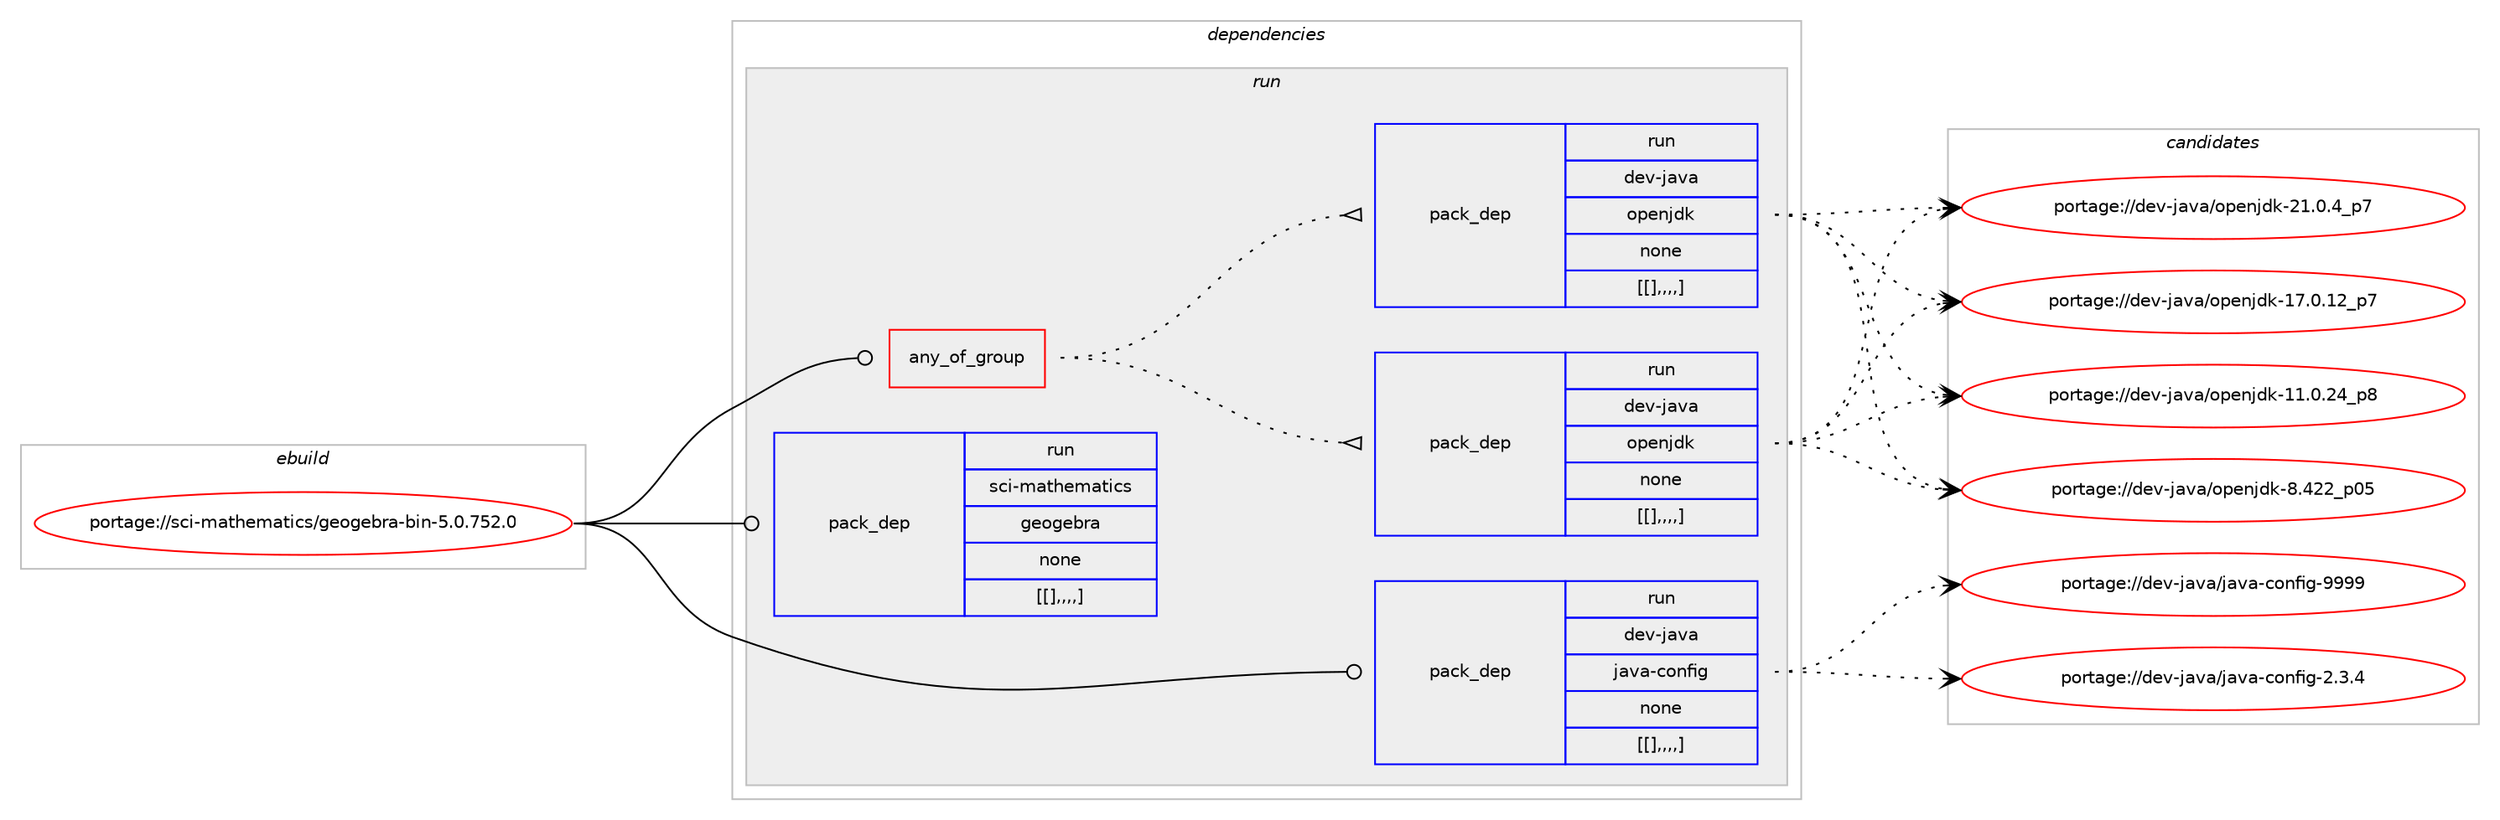 digraph prolog {

# *************
# Graph options
# *************

newrank=true;
concentrate=true;
compound=true;
graph [rankdir=LR,fontname=Helvetica,fontsize=10,ranksep=1.5];#, ranksep=2.5, nodesep=0.2];
edge  [arrowhead=vee];
node  [fontname=Helvetica,fontsize=10];

# **********
# The ebuild
# **********

subgraph cluster_leftcol {
color=gray;
label=<<i>ebuild</i>>;
id [label="portage://sci-mathematics/geogebra-bin-5.0.752.0", color=red, width=4, href="../sci-mathematics/geogebra-bin-5.0.752.0.svg"];
}

# ****************
# The dependencies
# ****************

subgraph cluster_midcol {
color=gray;
label=<<i>dependencies</i>>;
subgraph cluster_compile {
fillcolor="#eeeeee";
style=filled;
label=<<i>compile</i>>;
}
subgraph cluster_compileandrun {
fillcolor="#eeeeee";
style=filled;
label=<<i>compile and run</i>>;
}
subgraph cluster_run {
fillcolor="#eeeeee";
style=filled;
label=<<i>run</i>>;
subgraph any2694 {
dependency417929 [label=<<TABLE BORDER="0" CELLBORDER="1" CELLSPACING="0" CELLPADDING="4"><TR><TD CELLPADDING="10">any_of_group</TD></TR></TABLE>>, shape=none, color=red];subgraph pack303090 {
dependency417930 [label=<<TABLE BORDER="0" CELLBORDER="1" CELLSPACING="0" CELLPADDING="4" WIDTH="220"><TR><TD ROWSPAN="6" CELLPADDING="30">pack_dep</TD></TR><TR><TD WIDTH="110">run</TD></TR><TR><TD>dev-java</TD></TR><TR><TD>openjdk</TD></TR><TR><TD>none</TD></TR><TR><TD>[[],,,,]</TD></TR></TABLE>>, shape=none, color=blue];
}
dependency417929:e -> dependency417930:w [weight=20,style="dotted",arrowhead="oinv"];
subgraph pack303091 {
dependency417931 [label=<<TABLE BORDER="0" CELLBORDER="1" CELLSPACING="0" CELLPADDING="4" WIDTH="220"><TR><TD ROWSPAN="6" CELLPADDING="30">pack_dep</TD></TR><TR><TD WIDTH="110">run</TD></TR><TR><TD>dev-java</TD></TR><TR><TD>openjdk</TD></TR><TR><TD>none</TD></TR><TR><TD>[[],,,,]</TD></TR></TABLE>>, shape=none, color=blue];
}
dependency417929:e -> dependency417931:w [weight=20,style="dotted",arrowhead="oinv"];
}
id:e -> dependency417929:w [weight=20,style="solid",arrowhead="odot"];
subgraph pack303092 {
dependency417932 [label=<<TABLE BORDER="0" CELLBORDER="1" CELLSPACING="0" CELLPADDING="4" WIDTH="220"><TR><TD ROWSPAN="6" CELLPADDING="30">pack_dep</TD></TR><TR><TD WIDTH="110">run</TD></TR><TR><TD>dev-java</TD></TR><TR><TD>java-config</TD></TR><TR><TD>none</TD></TR><TR><TD>[[],,,,]</TD></TR></TABLE>>, shape=none, color=blue];
}
id:e -> dependency417932:w [weight=20,style="solid",arrowhead="odot"];
subgraph pack303093 {
dependency417933 [label=<<TABLE BORDER="0" CELLBORDER="1" CELLSPACING="0" CELLPADDING="4" WIDTH="220"><TR><TD ROWSPAN="6" CELLPADDING="30">pack_dep</TD></TR><TR><TD WIDTH="110">run</TD></TR><TR><TD>sci-mathematics</TD></TR><TR><TD>geogebra</TD></TR><TR><TD>none</TD></TR><TR><TD>[[],,,,]</TD></TR></TABLE>>, shape=none, color=blue];
}
id:e -> dependency417933:w [weight=20,style="solid",arrowhead="odot"];
}
}

# **************
# The candidates
# **************

subgraph cluster_choices {
rank=same;
color=gray;
label=<<i>candidates</i>>;

subgraph choice303090 {
color=black;
nodesep=1;
choice10010111845106971189747111112101110106100107455049464846529511255 [label="portage://dev-java/openjdk-21.0.4_p7", color=red, width=4,href="../dev-java/openjdk-21.0.4_p7.svg"];
choice1001011184510697118974711111210111010610010745495546484649509511255 [label="portage://dev-java/openjdk-17.0.12_p7", color=red, width=4,href="../dev-java/openjdk-17.0.12_p7.svg"];
choice1001011184510697118974711111210111010610010745494946484650529511256 [label="portage://dev-java/openjdk-11.0.24_p8", color=red, width=4,href="../dev-java/openjdk-11.0.24_p8.svg"];
choice10010111845106971189747111112101110106100107455646525050951124853 [label="portage://dev-java/openjdk-8.422_p05", color=red, width=4,href="../dev-java/openjdk-8.422_p05.svg"];
dependency417930:e -> choice10010111845106971189747111112101110106100107455049464846529511255:w [style=dotted,weight="100"];
dependency417930:e -> choice1001011184510697118974711111210111010610010745495546484649509511255:w [style=dotted,weight="100"];
dependency417930:e -> choice1001011184510697118974711111210111010610010745494946484650529511256:w [style=dotted,weight="100"];
dependency417930:e -> choice10010111845106971189747111112101110106100107455646525050951124853:w [style=dotted,weight="100"];
}
subgraph choice303091 {
color=black;
nodesep=1;
choice10010111845106971189747111112101110106100107455049464846529511255 [label="portage://dev-java/openjdk-21.0.4_p7", color=red, width=4,href="../dev-java/openjdk-21.0.4_p7.svg"];
choice1001011184510697118974711111210111010610010745495546484649509511255 [label="portage://dev-java/openjdk-17.0.12_p7", color=red, width=4,href="../dev-java/openjdk-17.0.12_p7.svg"];
choice1001011184510697118974711111210111010610010745494946484650529511256 [label="portage://dev-java/openjdk-11.0.24_p8", color=red, width=4,href="../dev-java/openjdk-11.0.24_p8.svg"];
choice10010111845106971189747111112101110106100107455646525050951124853 [label="portage://dev-java/openjdk-8.422_p05", color=red, width=4,href="../dev-java/openjdk-8.422_p05.svg"];
dependency417931:e -> choice10010111845106971189747111112101110106100107455049464846529511255:w [style=dotted,weight="100"];
dependency417931:e -> choice1001011184510697118974711111210111010610010745495546484649509511255:w [style=dotted,weight="100"];
dependency417931:e -> choice1001011184510697118974711111210111010610010745494946484650529511256:w [style=dotted,weight="100"];
dependency417931:e -> choice10010111845106971189747111112101110106100107455646525050951124853:w [style=dotted,weight="100"];
}
subgraph choice303092 {
color=black;
nodesep=1;
choice10010111845106971189747106971189745991111101021051034557575757 [label="portage://dev-java/java-config-9999", color=red, width=4,href="../dev-java/java-config-9999.svg"];
choice1001011184510697118974710697118974599111110102105103455046514652 [label="portage://dev-java/java-config-2.3.4", color=red, width=4,href="../dev-java/java-config-2.3.4.svg"];
dependency417932:e -> choice10010111845106971189747106971189745991111101021051034557575757:w [style=dotted,weight="100"];
dependency417932:e -> choice1001011184510697118974710697118974599111110102105103455046514652:w [style=dotted,weight="100"];
}
subgraph choice303093 {
color=black;
nodesep=1;
}
}

}
